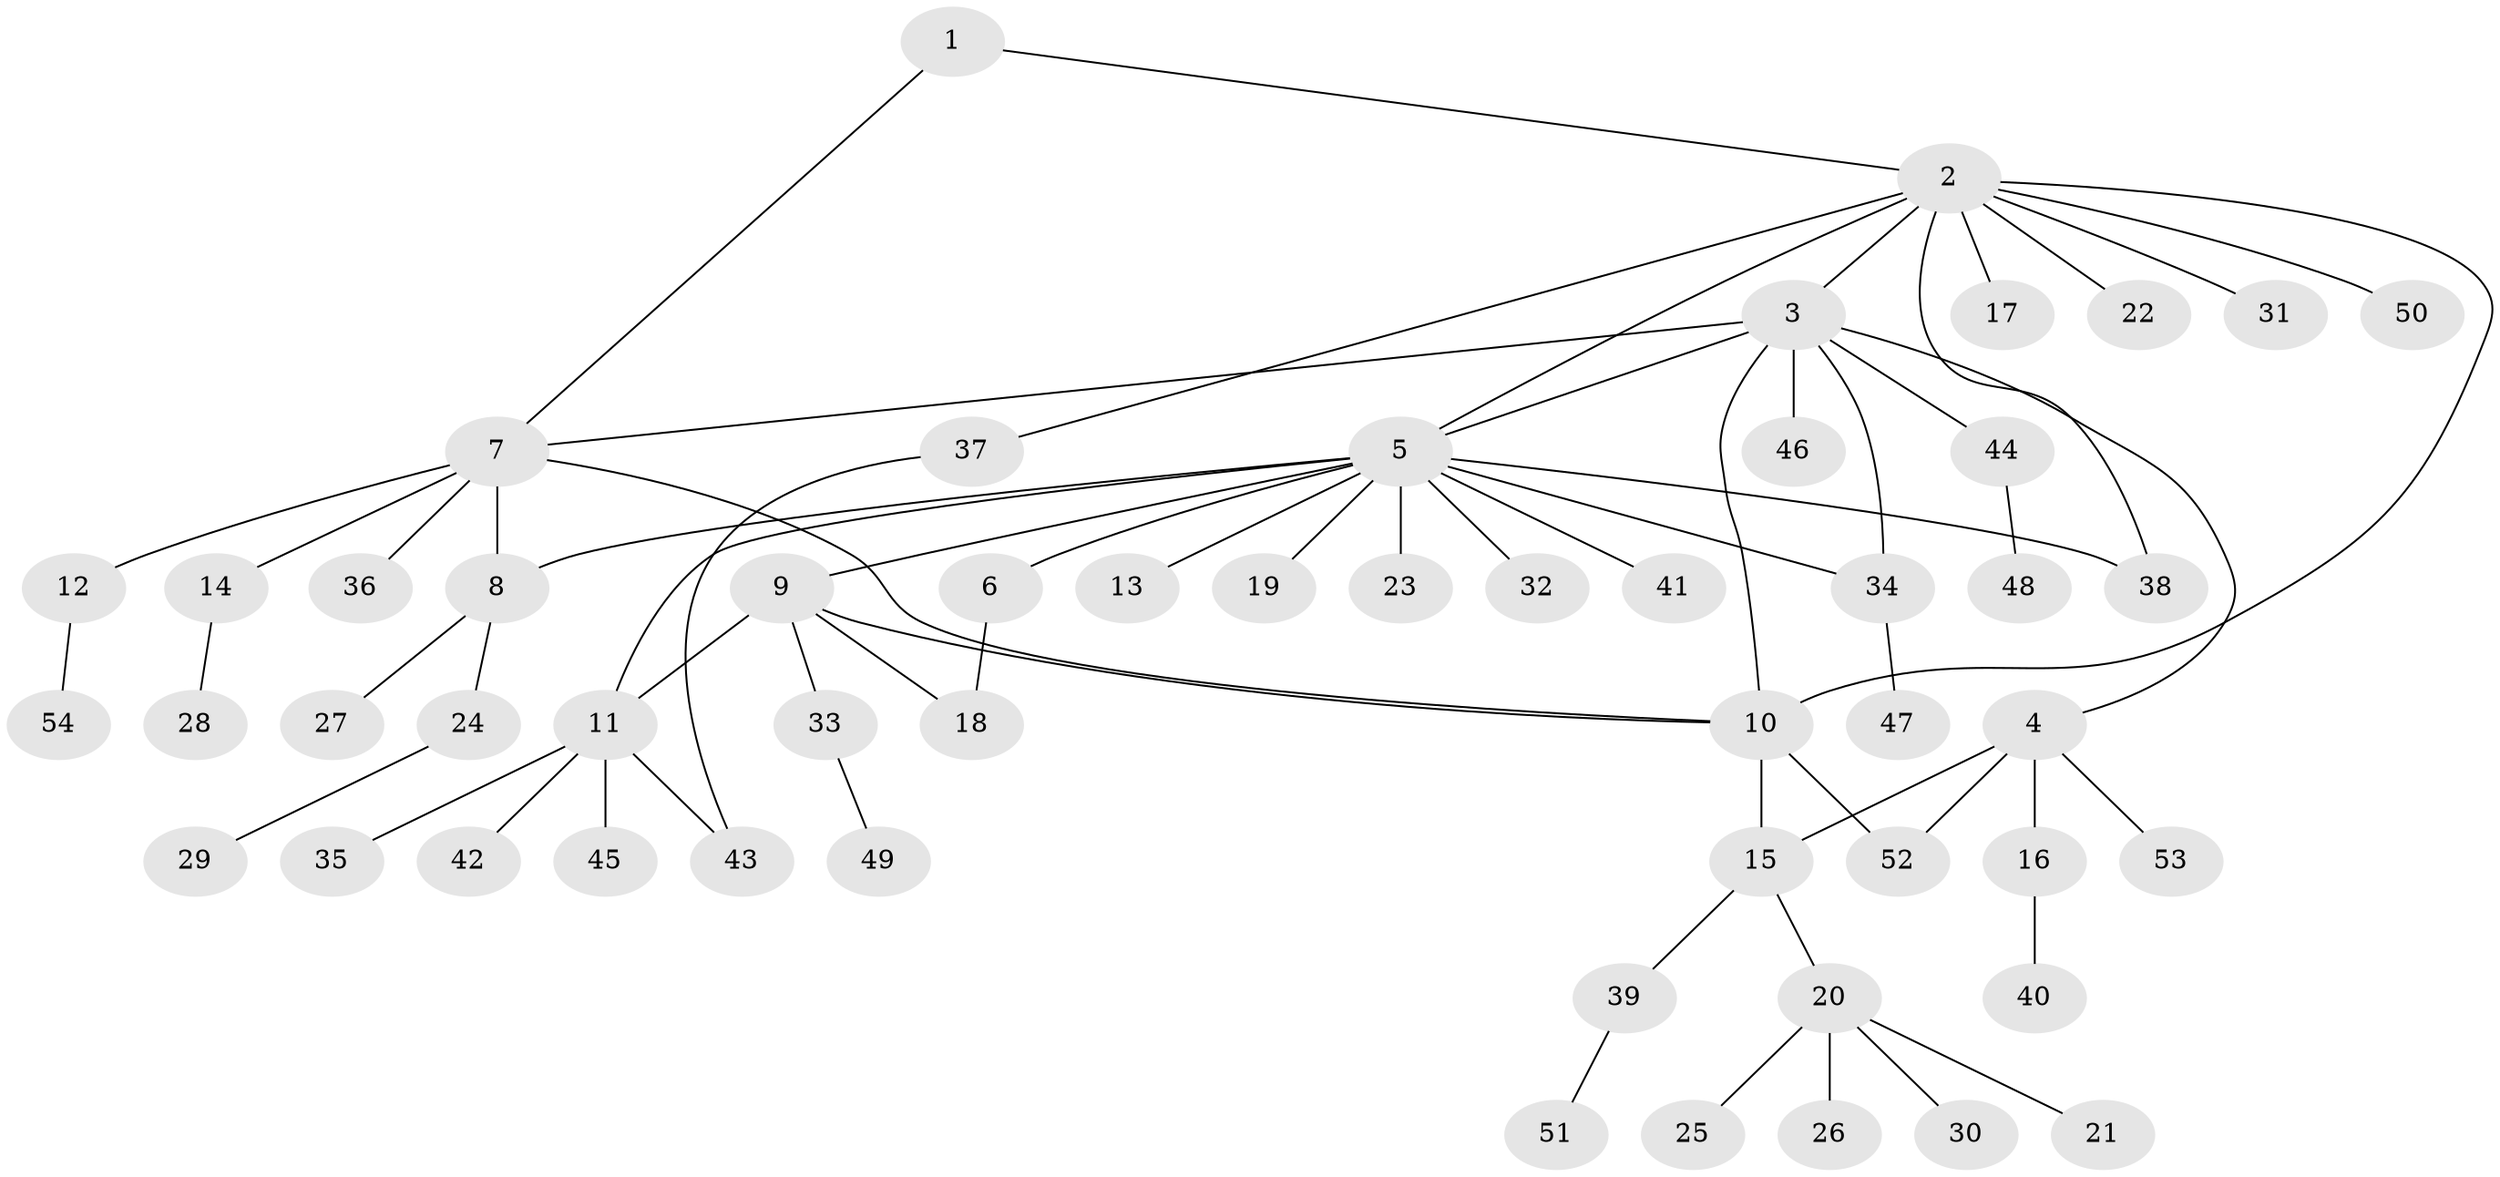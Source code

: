 // coarse degree distribution, {8: 0.07407407407407407, 3: 0.07407407407407407, 7: 0.037037037037037035, 4: 0.14814814814814814, 5: 0.037037037037037035, 6: 0.037037037037037035, 1: 0.5185185185185185, 2: 0.07407407407407407}
// Generated by graph-tools (version 1.1) at 2025/52/03/04/25 22:52:17]
// undirected, 54 vertices, 66 edges
graph export_dot {
  node [color=gray90,style=filled];
  1;
  2;
  3;
  4;
  5;
  6;
  7;
  8;
  9;
  10;
  11;
  12;
  13;
  14;
  15;
  16;
  17;
  18;
  19;
  20;
  21;
  22;
  23;
  24;
  25;
  26;
  27;
  28;
  29;
  30;
  31;
  32;
  33;
  34;
  35;
  36;
  37;
  38;
  39;
  40;
  41;
  42;
  43;
  44;
  45;
  46;
  47;
  48;
  49;
  50;
  51;
  52;
  53;
  54;
  1 -- 2;
  1 -- 7;
  2 -- 3;
  2 -- 5;
  2 -- 10;
  2 -- 17;
  2 -- 22;
  2 -- 31;
  2 -- 37;
  2 -- 38;
  2 -- 50;
  3 -- 4;
  3 -- 5;
  3 -- 7;
  3 -- 10;
  3 -- 34;
  3 -- 44;
  3 -- 46;
  4 -- 15;
  4 -- 16;
  4 -- 52;
  4 -- 53;
  5 -- 6;
  5 -- 8;
  5 -- 9;
  5 -- 11;
  5 -- 13;
  5 -- 19;
  5 -- 23;
  5 -- 32;
  5 -- 34;
  5 -- 38;
  5 -- 41;
  6 -- 18;
  7 -- 8;
  7 -- 10;
  7 -- 12;
  7 -- 14;
  7 -- 36;
  8 -- 24;
  8 -- 27;
  9 -- 10;
  9 -- 11;
  9 -- 18;
  9 -- 33;
  10 -- 15;
  10 -- 52;
  11 -- 35;
  11 -- 42;
  11 -- 43;
  11 -- 45;
  12 -- 54;
  14 -- 28;
  15 -- 20;
  15 -- 39;
  16 -- 40;
  20 -- 21;
  20 -- 25;
  20 -- 26;
  20 -- 30;
  24 -- 29;
  33 -- 49;
  34 -- 47;
  37 -- 43;
  39 -- 51;
  44 -- 48;
}
